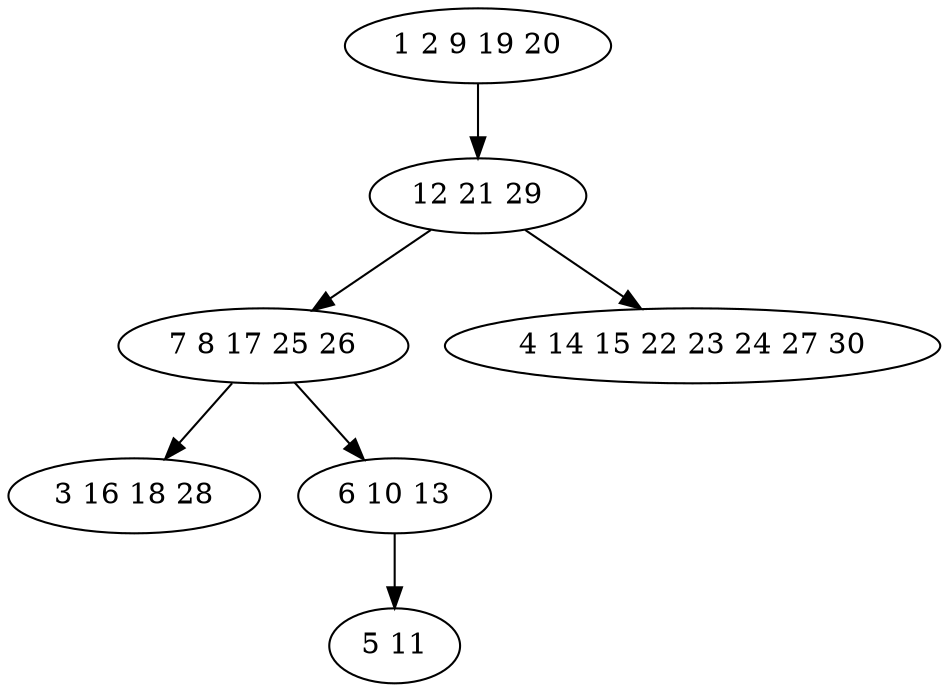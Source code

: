 digraph true_tree {
	"0" -> "1"
	"1" -> "2"
	"2" -> "3"
	"2" -> "4"
	"1" -> "5"
	"4" -> "6"
	"0" [label="1 2 9 19 20"];
	"1" [label="12 21 29"];
	"2" [label="7 8 17 25 26"];
	"3" [label="3 16 18 28"];
	"4" [label="6 10 13"];
	"5" [label="4 14 15 22 23 24 27 30"];
	"6" [label="5 11"];
}
